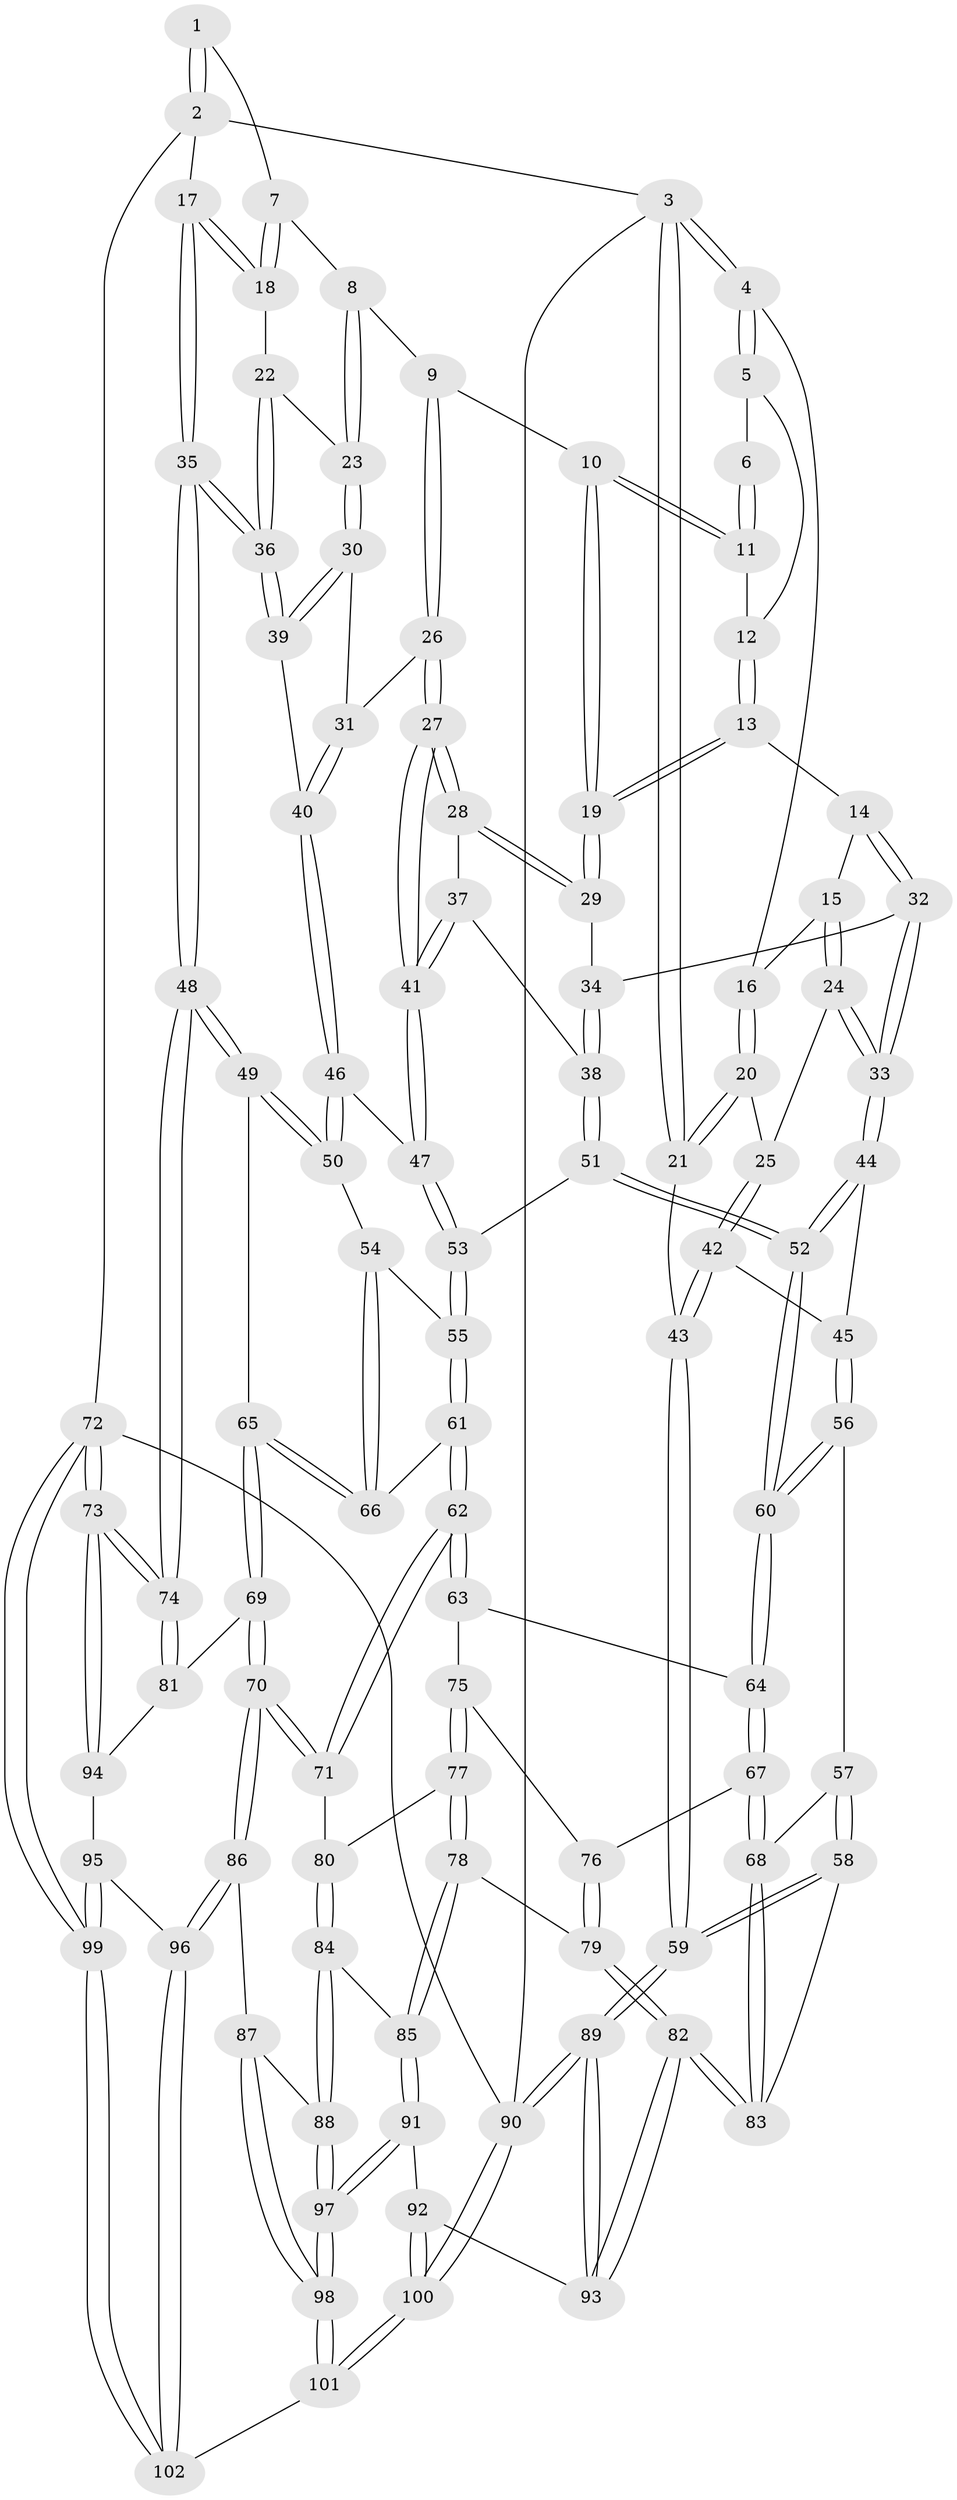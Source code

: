 // Generated by graph-tools (version 1.1) at 2025/11/02/27/25 16:11:57]
// undirected, 102 vertices, 252 edges
graph export_dot {
graph [start="1"]
  node [color=gray90,style=filled];
  1 [pos="+0.8988849470522379+0"];
  2 [pos="+1+0"];
  3 [pos="+0+0"];
  4 [pos="+0.24944506864103408+0"];
  5 [pos="+0.2678472607037908+0"];
  6 [pos="+0.6463621514388114+0"];
  7 [pos="+0.8322820012779427+0.07972544492537756"];
  8 [pos="+0.7432341313932267+0.14111692774633783"];
  9 [pos="+0.6528876679575131+0.16247011599744698"];
  10 [pos="+0.6290227130860622+0.150553371278616"];
  11 [pos="+0.6292373040980636+0.09335576346909605"];
  12 [pos="+0.41273177651880966+0.01564204807415755"];
  13 [pos="+0.5095667991860319+0.1736653828779477"];
  14 [pos="+0.3684835734944127+0.21337802047870685"];
  15 [pos="+0.297090729597021+0.14886194070351222"];
  16 [pos="+0.2533402610922827+0.003894295249741125"];
  17 [pos="+1+0.07473121153204244"];
  18 [pos="+0.8964522684338905+0.18413256393709113"];
  19 [pos="+0.5384681474635153+0.18813459757256595"];
  20 [pos="+0.11017898437234877+0.259632165332221"];
  21 [pos="+0+0.039153308592574515"];
  22 [pos="+0.8816640851197736+0.2238577582103829"];
  23 [pos="+0.8333492202560365+0.26192023901218514"];
  24 [pos="+0.226653718631259+0.2777002900597705"];
  25 [pos="+0.1308983715813618+0.289090628106702"];
  26 [pos="+0.7198212896247363+0.30919057171890024"];
  27 [pos="+0.69341393235738+0.34386582893569784"];
  28 [pos="+0.5666254288822817+0.3055010181034365"];
  29 [pos="+0.5318384483079857+0.23672192018526514"];
  30 [pos="+0.8216028364881081+0.2806519044724538"];
  31 [pos="+0.7853192417621871+0.3057973752247094"];
  32 [pos="+0.3672534206752754+0.3485628435821266"];
  33 [pos="+0.3539217332756555+0.37511077271453835"];
  34 [pos="+0.4818416172673241+0.2879857175113072"];
  35 [pos="+1+0.46734530445809164"];
  36 [pos="+1+0.4207062761642197"];
  37 [pos="+0.5537052207423898+0.35600958802793886"];
  38 [pos="+0.5190600174579377+0.4036898712646291"];
  39 [pos="+0.9356763679759564+0.3731330380128974"];
  40 [pos="+0.8250907255783424+0.3939906485013299"];
  41 [pos="+0.6789406876353412+0.4042378488464867"];
  42 [pos="+0.11409784554924873+0.41826356812400195"];
  43 [pos="+0+0.5778453504659523"];
  44 [pos="+0.3544492969655954+0.3875422605871416"];
  45 [pos="+0.21945553433404333+0.4506907148972815"];
  46 [pos="+0.8171561941391245+0.44083783303246826"];
  47 [pos="+0.6776894103267594+0.4243932341818805"];
  48 [pos="+1+0.5279406631949352"];
  49 [pos="+1+0.5612862205759266"];
  50 [pos="+0.84282149039376+0.48863965964501016"];
  51 [pos="+0.5022183087618688+0.44670164512582233"];
  52 [pos="+0.43564434612967645+0.48075083047552697"];
  53 [pos="+0.6592780186805651+0.4622424482837142"];
  54 [pos="+0.8227951690871947+0.4994555540125368"];
  55 [pos="+0.6732620089099756+0.5158619003410049"];
  56 [pos="+0.23504215788056312+0.5333581832583244"];
  57 [pos="+0.23234174503679159+0.5484069270755733"];
  58 [pos="+0+0.6557032076139166"];
  59 [pos="+0+0.6580079487188756"];
  60 [pos="+0.43324057982142034+0.525837949368216"];
  61 [pos="+0.6682381334421562+0.5801264053659797"];
  62 [pos="+0.6338097274821034+0.6375255060307504"];
  63 [pos="+0.5337136837040061+0.6323849128790325"];
  64 [pos="+0.43443260444951565+0.5362750003794687"];
  65 [pos="+0.8798395919023352+0.6605804830391825"];
  66 [pos="+0.7701365816917319+0.5880222723726999"];
  67 [pos="+0.305532259629744+0.6737048433599763"];
  68 [pos="+0.3019202258398838+0.6754349582124531"];
  69 [pos="+0.7913744247895096+0.7958697017323159"];
  70 [pos="+0.7692235314605016+0.8061349990361621"];
  71 [pos="+0.6580230954690267+0.6829497737817773"];
  72 [pos="+1+1"];
  73 [pos="+1+0.9508734090978934"];
  74 [pos="+1+0.8779973543056026"];
  75 [pos="+0.5100901450113617+0.6778204355952266"];
  76 [pos="+0.3925514452965576+0.7084889018121239"];
  77 [pos="+0.5017077280634016+0.7215961148480624"];
  78 [pos="+0.47865623905871624+0.7853615399845096"];
  79 [pos="+0.44332122954225306+0.7755998400855727"];
  80 [pos="+0.5786563468595713+0.7676714727099782"];
  81 [pos="+0.8623375622553953+0.8191302791059687"];
  82 [pos="+0.28840841228469305+0.8188333676781531"];
  83 [pos="+0.28014218290482196+0.7031600060887147"];
  84 [pos="+0.5396832594023755+0.8629789671215681"];
  85 [pos="+0.4959037587398363+0.828449020696964"];
  86 [pos="+0.7235856659038045+0.9046103995000755"];
  87 [pos="+0.5471493777551539+0.8701133728004161"];
  88 [pos="+0.5426124490605315+0.8670320556660667"];
  89 [pos="+0+0.828375226769544"];
  90 [pos="+0+1"];
  91 [pos="+0.3516268763618436+0.8910764058241277"];
  92 [pos="+0.3018154203527142+0.8808555782262651"];
  93 [pos="+0.28704274611376424+0.8255461801790858"];
  94 [pos="+0.9252098416714227+0.933726006913394"];
  95 [pos="+0.8945901609738985+0.954228802527156"];
  96 [pos="+0.734904096907559+0.9768068975057478"];
  97 [pos="+0.42877187045899+0.9531349850542543"];
  98 [pos="+0.48113765373878276+1"];
  99 [pos="+1+1"];
  100 [pos="+0.056578022232369574+1"];
  101 [pos="+0.4839625742386244+1"];
  102 [pos="+0.7229846882777271+1"];
  1 -- 2;
  1 -- 2;
  1 -- 7;
  2 -- 3;
  2 -- 17;
  2 -- 72;
  3 -- 4;
  3 -- 4;
  3 -- 21;
  3 -- 21;
  3 -- 90;
  4 -- 5;
  4 -- 5;
  4 -- 16;
  5 -- 6;
  5 -- 12;
  6 -- 11;
  6 -- 11;
  7 -- 8;
  7 -- 18;
  7 -- 18;
  8 -- 9;
  8 -- 23;
  8 -- 23;
  9 -- 10;
  9 -- 26;
  9 -- 26;
  10 -- 11;
  10 -- 11;
  10 -- 19;
  10 -- 19;
  11 -- 12;
  12 -- 13;
  12 -- 13;
  13 -- 14;
  13 -- 19;
  13 -- 19;
  14 -- 15;
  14 -- 32;
  14 -- 32;
  15 -- 16;
  15 -- 24;
  15 -- 24;
  16 -- 20;
  16 -- 20;
  17 -- 18;
  17 -- 18;
  17 -- 35;
  17 -- 35;
  18 -- 22;
  19 -- 29;
  19 -- 29;
  20 -- 21;
  20 -- 21;
  20 -- 25;
  21 -- 43;
  22 -- 23;
  22 -- 36;
  22 -- 36;
  23 -- 30;
  23 -- 30;
  24 -- 25;
  24 -- 33;
  24 -- 33;
  25 -- 42;
  25 -- 42;
  26 -- 27;
  26 -- 27;
  26 -- 31;
  27 -- 28;
  27 -- 28;
  27 -- 41;
  27 -- 41;
  28 -- 29;
  28 -- 29;
  28 -- 37;
  29 -- 34;
  30 -- 31;
  30 -- 39;
  30 -- 39;
  31 -- 40;
  31 -- 40;
  32 -- 33;
  32 -- 33;
  32 -- 34;
  33 -- 44;
  33 -- 44;
  34 -- 38;
  34 -- 38;
  35 -- 36;
  35 -- 36;
  35 -- 48;
  35 -- 48;
  36 -- 39;
  36 -- 39;
  37 -- 38;
  37 -- 41;
  37 -- 41;
  38 -- 51;
  38 -- 51;
  39 -- 40;
  40 -- 46;
  40 -- 46;
  41 -- 47;
  41 -- 47;
  42 -- 43;
  42 -- 43;
  42 -- 45;
  43 -- 59;
  43 -- 59;
  44 -- 45;
  44 -- 52;
  44 -- 52;
  45 -- 56;
  45 -- 56;
  46 -- 47;
  46 -- 50;
  46 -- 50;
  47 -- 53;
  47 -- 53;
  48 -- 49;
  48 -- 49;
  48 -- 74;
  48 -- 74;
  49 -- 50;
  49 -- 50;
  49 -- 65;
  50 -- 54;
  51 -- 52;
  51 -- 52;
  51 -- 53;
  52 -- 60;
  52 -- 60;
  53 -- 55;
  53 -- 55;
  54 -- 55;
  54 -- 66;
  54 -- 66;
  55 -- 61;
  55 -- 61;
  56 -- 57;
  56 -- 60;
  56 -- 60;
  57 -- 58;
  57 -- 58;
  57 -- 68;
  58 -- 59;
  58 -- 59;
  58 -- 83;
  59 -- 89;
  59 -- 89;
  60 -- 64;
  60 -- 64;
  61 -- 62;
  61 -- 62;
  61 -- 66;
  62 -- 63;
  62 -- 63;
  62 -- 71;
  62 -- 71;
  63 -- 64;
  63 -- 75;
  64 -- 67;
  64 -- 67;
  65 -- 66;
  65 -- 66;
  65 -- 69;
  65 -- 69;
  67 -- 68;
  67 -- 68;
  67 -- 76;
  68 -- 83;
  68 -- 83;
  69 -- 70;
  69 -- 70;
  69 -- 81;
  70 -- 71;
  70 -- 71;
  70 -- 86;
  70 -- 86;
  71 -- 80;
  72 -- 73;
  72 -- 73;
  72 -- 99;
  72 -- 99;
  72 -- 90;
  73 -- 74;
  73 -- 74;
  73 -- 94;
  73 -- 94;
  74 -- 81;
  74 -- 81;
  75 -- 76;
  75 -- 77;
  75 -- 77;
  76 -- 79;
  76 -- 79;
  77 -- 78;
  77 -- 78;
  77 -- 80;
  78 -- 79;
  78 -- 85;
  78 -- 85;
  79 -- 82;
  79 -- 82;
  80 -- 84;
  80 -- 84;
  81 -- 94;
  82 -- 83;
  82 -- 83;
  82 -- 93;
  82 -- 93;
  84 -- 85;
  84 -- 88;
  84 -- 88;
  85 -- 91;
  85 -- 91;
  86 -- 87;
  86 -- 96;
  86 -- 96;
  87 -- 88;
  87 -- 98;
  87 -- 98;
  88 -- 97;
  88 -- 97;
  89 -- 90;
  89 -- 90;
  89 -- 93;
  89 -- 93;
  90 -- 100;
  90 -- 100;
  91 -- 92;
  91 -- 97;
  91 -- 97;
  92 -- 93;
  92 -- 100;
  92 -- 100;
  94 -- 95;
  95 -- 96;
  95 -- 99;
  95 -- 99;
  96 -- 102;
  96 -- 102;
  97 -- 98;
  97 -- 98;
  98 -- 101;
  98 -- 101;
  99 -- 102;
  99 -- 102;
  100 -- 101;
  100 -- 101;
  101 -- 102;
}
